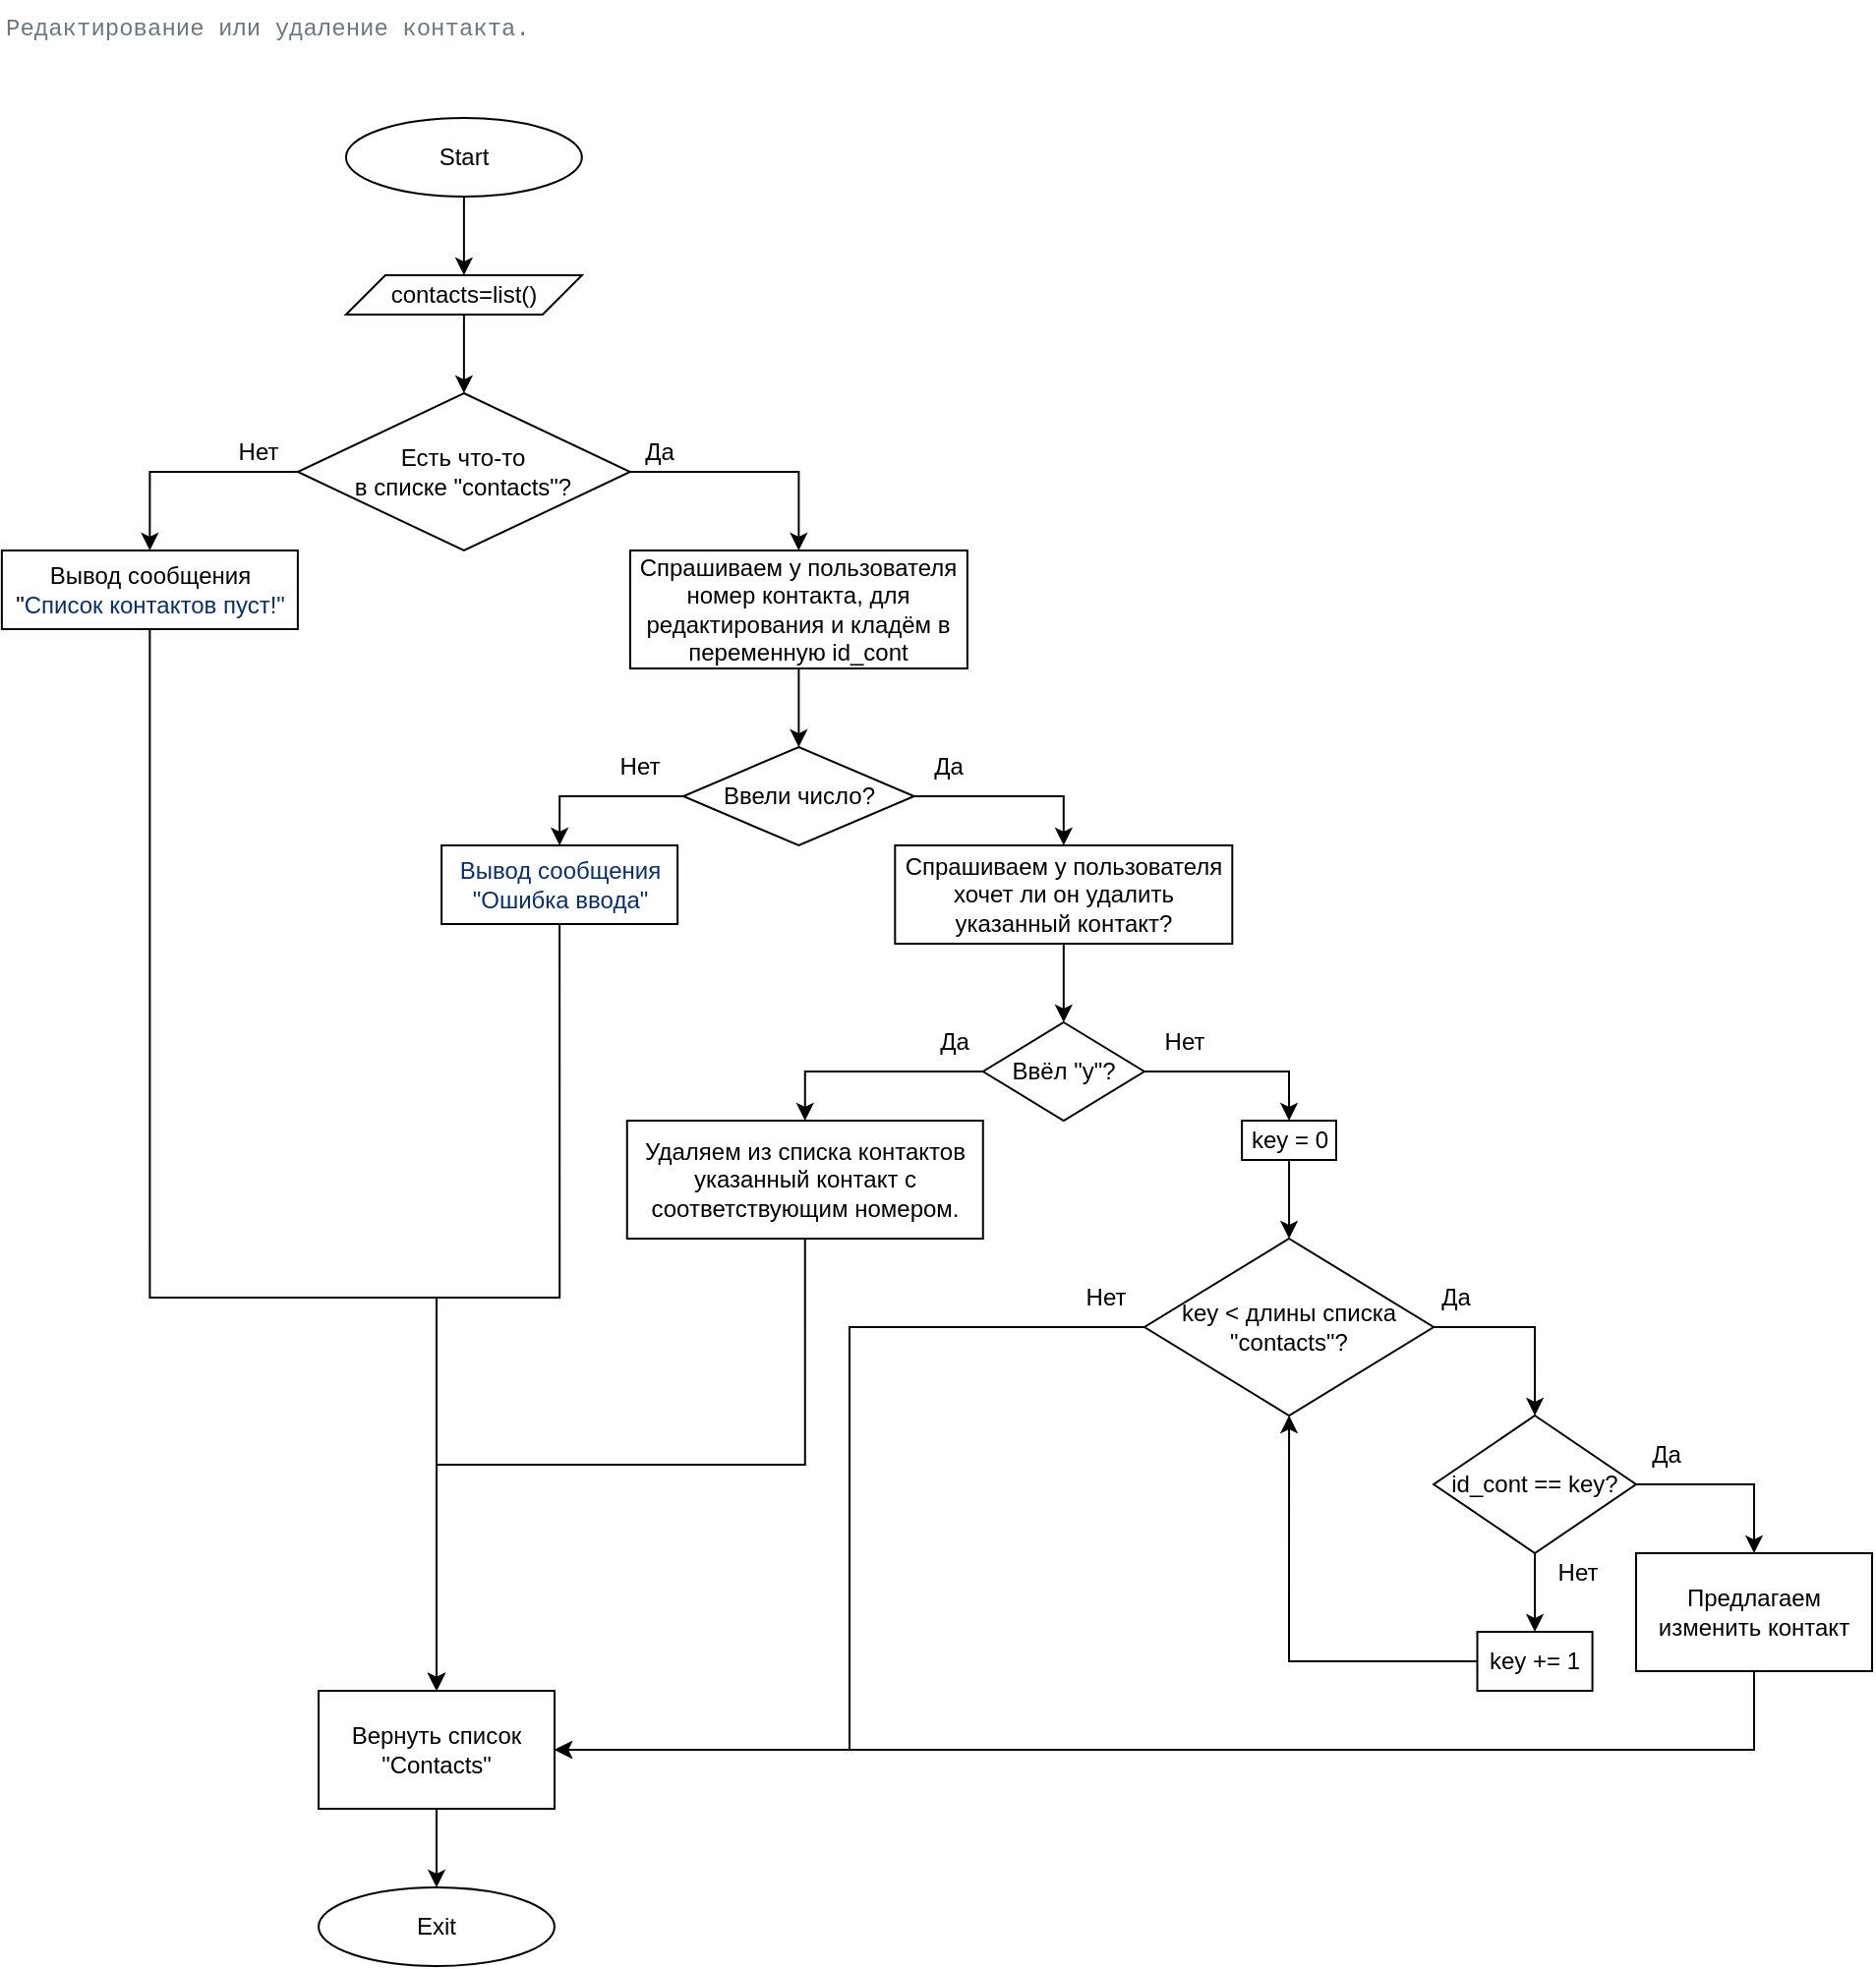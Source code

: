 <mxfile version="20.0.1" type="device"><diagram id="1knoPcnT2SIS65ti8oVg" name="Page-3"><mxGraphModel dx="1053" dy="658" grid="1" gridSize="10" guides="1" tooltips="1" connect="1" arrows="1" fold="1" page="1" pageScale="1" pageWidth="850" pageHeight="1100" math="0" shadow="0"><root><mxCell id="0"/><mxCell id="1" parent="0"/><mxCell id="I2eEhSiu7PROyknxg12q-63" value="&lt;span style=&quot;color: rgb(110, 119, 129); font-family: ui-monospace, SFMono-Regular, &amp;quot;SF Mono&amp;quot;, Menlo, Consolas, &amp;quot;Liberation Mono&amp;quot;, monospace; font-size: 12px; font-style: normal; font-variant-ligatures: normal; font-variant-caps: normal; font-weight: 400; letter-spacing: normal; orphans: 2; text-align: start; text-indent: 0px; text-transform: none; widows: 2; word-spacing: 0px; -webkit-text-stroke-width: 0px; background-color: rgb(255, 255, 255); text-decoration-thickness: initial; text-decoration-style: initial; text-decoration-color: initial; float: none; display: inline !important;&quot;&gt;&lt;span style=&quot;&quot;&gt;Редактирование или удаление контакта.&lt;/span&gt;&lt;br&gt;&lt;/span&gt;" style="text;whiteSpace=wrap;html=1;" vertex="1" parent="1"><mxGeometry x="38.94" y="30" width="480" height="30" as="geometry"/></mxCell><mxCell id="jNLmYcZJcBjrm6z32JZp-16" style="edgeStyle=orthogonalEdgeStyle;rounded=0;orthogonalLoop=1;jettySize=auto;html=1;exitX=0.5;exitY=1;exitDx=0;exitDy=0;entryX=0.5;entryY=0;entryDx=0;entryDy=0;" edge="1" parent="1" source="I2eEhSiu7PROyknxg12q-65" target="jNLmYcZJcBjrm6z32JZp-13"><mxGeometry relative="1" as="geometry"/></mxCell><mxCell id="I2eEhSiu7PROyknxg12q-65" value="Start" style="ellipse;whiteSpace=wrap;html=1;" vertex="1" parent="1"><mxGeometry x="213.94" y="90" width="120" height="40" as="geometry"/></mxCell><mxCell id="I2eEhSiu7PROyknxg12q-70" value="Exit" style="ellipse;whiteSpace=wrap;html=1;" vertex="1" parent="1"><mxGeometry x="200" y="990" width="120" height="40" as="geometry"/></mxCell><mxCell id="jNLmYcZJcBjrm6z32JZp-17" style="edgeStyle=orthogonalEdgeStyle;rounded=0;orthogonalLoop=1;jettySize=auto;html=1;exitX=0.5;exitY=1;exitDx=0;exitDy=0;entryX=0.5;entryY=0;entryDx=0;entryDy=0;" edge="1" parent="1" source="jNLmYcZJcBjrm6z32JZp-13" target="jNLmYcZJcBjrm6z32JZp-15"><mxGeometry relative="1" as="geometry"/></mxCell><mxCell id="jNLmYcZJcBjrm6z32JZp-13" value="contacts=list()" style="shape=parallelogram;perimeter=parallelogramPerimeter;whiteSpace=wrap;html=1;fixedSize=1;" vertex="1" parent="1"><mxGeometry x="213.94" y="170" width="120" height="20" as="geometry"/></mxCell><mxCell id="jNLmYcZJcBjrm6z32JZp-22" style="edgeStyle=orthogonalEdgeStyle;rounded=0;orthogonalLoop=1;jettySize=auto;html=1;exitX=0;exitY=0.5;exitDx=0;exitDy=0;entryX=0.5;entryY=0;entryDx=0;entryDy=0;" edge="1" parent="1" source="jNLmYcZJcBjrm6z32JZp-15" target="jNLmYcZJcBjrm6z32JZp-21"><mxGeometry relative="1" as="geometry"><mxPoint x="183.94" y="270" as="sourcePoint"/></mxGeometry></mxCell><mxCell id="jNLmYcZJcBjrm6z32JZp-31" style="edgeStyle=orthogonalEdgeStyle;rounded=0;orthogonalLoop=1;jettySize=auto;html=1;exitX=1;exitY=0.5;exitDx=0;exitDy=0;entryX=0.5;entryY=0;entryDx=0;entryDy=0;fontFamily=Helvetica;" edge="1" parent="1" source="jNLmYcZJcBjrm6z32JZp-15" target="jNLmYcZJcBjrm6z32JZp-30"><mxGeometry relative="1" as="geometry"/></mxCell><mxCell id="jNLmYcZJcBjrm6z32JZp-15" value="Есть что-то&lt;br&gt;в списке &quot;contacts&quot;?" style="rhombus;whiteSpace=wrap;html=1;" vertex="1" parent="1"><mxGeometry x="189.44" y="230" width="169" height="80" as="geometry"/></mxCell><mxCell id="jNLmYcZJcBjrm6z32JZp-19" value="Нет" style="text;html=1;align=center;verticalAlign=middle;resizable=0;points=[];autosize=1;strokeColor=none;fillColor=none;" vertex="1" parent="1"><mxGeometry x="149.44" y="250" width="40" height="20" as="geometry"/></mxCell><mxCell id="jNLmYcZJcBjrm6z32JZp-81" style="edgeStyle=orthogonalEdgeStyle;rounded=0;orthogonalLoop=1;jettySize=auto;html=1;exitX=0.5;exitY=1;exitDx=0;exitDy=0;fontFamily=Helvetica;entryX=0.5;entryY=0;entryDx=0;entryDy=0;" edge="1" parent="1" source="jNLmYcZJcBjrm6z32JZp-21" target="jNLmYcZJcBjrm6z32JZp-24"><mxGeometry relative="1" as="geometry"><mxPoint x="239.94" y="762" as="targetPoint"/><Array as="points"><mxPoint x="113.94" y="690"/><mxPoint x="259.94" y="690"/></Array></mxGeometry></mxCell><mxCell id="jNLmYcZJcBjrm6z32JZp-21" value="Вывод сообщения &quot;&lt;span style=&quot;color: rgb(10, 48, 105); text-align: start; background-color: rgb(255, 255, 255);&quot;&gt;Список контактов пуст!&quot;&lt;/span&gt;" style="rounded=0;whiteSpace=wrap;html=1;" vertex="1" parent="1"><mxGeometry x="38.94" y="310" width="150.5" height="40" as="geometry"/></mxCell><mxCell id="jNLmYcZJcBjrm6z32JZp-26" style="edgeStyle=orthogonalEdgeStyle;rounded=0;orthogonalLoop=1;jettySize=auto;html=1;exitX=0.5;exitY=1;exitDx=0;exitDy=0;entryX=0.5;entryY=0;entryDx=0;entryDy=0;fontFamily=Helvetica;" edge="1" parent="1" source="jNLmYcZJcBjrm6z32JZp-24" target="I2eEhSiu7PROyknxg12q-70"><mxGeometry relative="1" as="geometry"/></mxCell><mxCell id="jNLmYcZJcBjrm6z32JZp-24" value="Вернуть список &quot;Contacts&quot;" style="rounded=0;whiteSpace=wrap;html=1;fontFamily=Helvetica;" vertex="1" parent="1"><mxGeometry x="200" y="890" width="120" height="60" as="geometry"/></mxCell><mxCell id="jNLmYcZJcBjrm6z32JZp-28" value="Да" style="text;html=1;align=center;verticalAlign=middle;resizable=0;points=[];autosize=1;strokeColor=none;fillColor=none;fontFamily=Helvetica;" vertex="1" parent="1"><mxGeometry x="358.44" y="250" width="30" height="20" as="geometry"/></mxCell><mxCell id="jNLmYcZJcBjrm6z32JZp-37" style="edgeStyle=orthogonalEdgeStyle;rounded=0;orthogonalLoop=1;jettySize=auto;html=1;exitX=0.5;exitY=1;exitDx=0;exitDy=0;entryX=0.5;entryY=0;entryDx=0;entryDy=0;fontFamily=Helvetica;" edge="1" parent="1" source="jNLmYcZJcBjrm6z32JZp-30" target="jNLmYcZJcBjrm6z32JZp-32"><mxGeometry relative="1" as="geometry"/></mxCell><mxCell id="jNLmYcZJcBjrm6z32JZp-30" value="Спрашиваем у пользователя номер контакта, для редактирования и кладём в переменную id_cont" style="rounded=0;whiteSpace=wrap;html=1;fontFamily=Helvetica;" vertex="1" parent="1"><mxGeometry x="358.44" y="310" width="171.5" height="60" as="geometry"/></mxCell><mxCell id="jNLmYcZJcBjrm6z32JZp-35" style="edgeStyle=orthogonalEdgeStyle;rounded=0;orthogonalLoop=1;jettySize=auto;html=1;exitX=0;exitY=0.5;exitDx=0;exitDy=0;entryX=0.5;entryY=0;entryDx=0;entryDy=0;fontFamily=Helvetica;" edge="1" parent="1" source="jNLmYcZJcBjrm6z32JZp-32" target="jNLmYcZJcBjrm6z32JZp-34"><mxGeometry relative="1" as="geometry"/></mxCell><mxCell id="jNLmYcZJcBjrm6z32JZp-111" style="edgeStyle=orthogonalEdgeStyle;rounded=0;orthogonalLoop=1;jettySize=auto;html=1;exitX=1;exitY=0.5;exitDx=0;exitDy=0;entryX=0.5;entryY=0;entryDx=0;entryDy=0;fontFamily=Helvetica;" edge="1" parent="1" source="jNLmYcZJcBjrm6z32JZp-32" target="jNLmYcZJcBjrm6z32JZp-40"><mxGeometry relative="1" as="geometry"/></mxCell><mxCell id="jNLmYcZJcBjrm6z32JZp-32" value="Ввели число?" style="rhombus;whiteSpace=wrap;html=1;fontFamily=Helvetica;" vertex="1" parent="1"><mxGeometry x="385.5" y="410" width="117.38" height="50" as="geometry"/></mxCell><mxCell id="jNLmYcZJcBjrm6z32JZp-79" style="edgeStyle=orthogonalEdgeStyle;rounded=0;orthogonalLoop=1;jettySize=auto;html=1;exitX=0.5;exitY=1;exitDx=0;exitDy=0;entryX=0.5;entryY=0;entryDx=0;entryDy=0;fontFamily=Helvetica;" edge="1" parent="1" source="jNLmYcZJcBjrm6z32JZp-34" target="jNLmYcZJcBjrm6z32JZp-24"><mxGeometry relative="1" as="geometry"><Array as="points"><mxPoint x="322.94" y="690"/><mxPoint x="259.94" y="690"/></Array></mxGeometry></mxCell><mxCell id="jNLmYcZJcBjrm6z32JZp-34" value="&lt;span style=&quot;color: rgb(10, 48, 105); text-align: start; background-color: rgb(255, 255, 255);&quot;&gt;Вывод сообщения &quot;Ошибка ввода&quot;&lt;/span&gt;" style="rounded=0;whiteSpace=wrap;html=1;fontFamily=Helvetica;fontStyle=0" vertex="1" parent="1"><mxGeometry x="262.56" y="460" width="120" height="40" as="geometry"/></mxCell><mxCell id="jNLmYcZJcBjrm6z32JZp-36" value="Нет" style="text;html=1;align=center;verticalAlign=middle;resizable=0;points=[];autosize=1;strokeColor=none;fillColor=none;fontFamily=Helvetica;" vertex="1" parent="1"><mxGeometry x="342.56" y="410" width="40" height="20" as="geometry"/></mxCell><mxCell id="jNLmYcZJcBjrm6z32JZp-39" value="Да" style="text;html=1;align=center;verticalAlign=middle;resizable=0;points=[];autosize=1;strokeColor=none;fillColor=none;fontFamily=Helvetica;" vertex="1" parent="1"><mxGeometry x="504.94" y="410" width="30" height="20" as="geometry"/></mxCell><mxCell id="jNLmYcZJcBjrm6z32JZp-59" style="edgeStyle=orthogonalEdgeStyle;rounded=0;orthogonalLoop=1;jettySize=auto;html=1;exitX=0.5;exitY=1;exitDx=0;exitDy=0;entryX=0.5;entryY=0;entryDx=0;entryDy=0;fontFamily=Helvetica;" edge="1" parent="1" source="jNLmYcZJcBjrm6z32JZp-40" target="jNLmYcZJcBjrm6z32JZp-41"><mxGeometry relative="1" as="geometry"/></mxCell><mxCell id="jNLmYcZJcBjrm6z32JZp-40" value="Спрашиваем у пользователя хочет ли он удалить указанный контакт?" style="rounded=0;whiteSpace=wrap;html=1;fontFamily=Helvetica;" vertex="1" parent="1"><mxGeometry x="493.16" y="460" width="171.5" height="50" as="geometry"/></mxCell><mxCell id="jNLmYcZJcBjrm6z32JZp-43" style="edgeStyle=orthogonalEdgeStyle;rounded=0;orthogonalLoop=1;jettySize=auto;html=1;exitX=0;exitY=0.5;exitDx=0;exitDy=0;fontFamily=Helvetica;entryX=0.5;entryY=0;entryDx=0;entryDy=0;" edge="1" parent="1" source="jNLmYcZJcBjrm6z32JZp-41" target="jNLmYcZJcBjrm6z32JZp-45"><mxGeometry relative="1" as="geometry"><mxPoint x="494.44" y="605" as="targetPoint"/></mxGeometry></mxCell><mxCell id="jNLmYcZJcBjrm6z32JZp-83" style="edgeStyle=orthogonalEdgeStyle;rounded=0;orthogonalLoop=1;jettySize=auto;html=1;exitX=1;exitY=0.5;exitDx=0;exitDy=0;entryX=0.5;entryY=0;entryDx=0;entryDy=0;fontFamily=Helvetica;" edge="1" parent="1" source="jNLmYcZJcBjrm6z32JZp-41" target="jNLmYcZJcBjrm6z32JZp-82"><mxGeometry relative="1" as="geometry"/></mxCell><mxCell id="jNLmYcZJcBjrm6z32JZp-41" value="Ввёл &quot;y&quot;?" style="rhombus;whiteSpace=wrap;html=1;fontFamily=Helvetica;" vertex="1" parent="1"><mxGeometry x="537.88" y="550" width="82.06" height="50" as="geometry"/></mxCell><mxCell id="jNLmYcZJcBjrm6z32JZp-44" value="Да" style="text;html=1;align=center;verticalAlign=middle;resizable=0;points=[];autosize=1;strokeColor=none;fillColor=none;fontFamily=Helvetica;" vertex="1" parent="1"><mxGeometry x="507.88" y="550" width="30" height="20" as="geometry"/></mxCell><mxCell id="jNLmYcZJcBjrm6z32JZp-80" style="edgeStyle=orthogonalEdgeStyle;rounded=0;orthogonalLoop=1;jettySize=auto;html=1;exitX=0.5;exitY=1;exitDx=0;exitDy=0;fontFamily=Helvetica;entryX=0.5;entryY=0;entryDx=0;entryDy=0;" edge="1" parent="1" source="jNLmYcZJcBjrm6z32JZp-45" target="jNLmYcZJcBjrm6z32JZp-24"><mxGeometry relative="1" as="geometry"><mxPoint x="409.94" y="770" as="targetPoint"/></mxGeometry></mxCell><mxCell id="jNLmYcZJcBjrm6z32JZp-45" value="Удаляем из списка контактов указанный контакт с соответствующим номером." style="rounded=0;whiteSpace=wrap;html=1;fontFamily=Helvetica;" vertex="1" parent="1"><mxGeometry x="356.88" y="600" width="181" height="60" as="geometry"/></mxCell><mxCell id="jNLmYcZJcBjrm6z32JZp-49" value="Нет" style="text;html=1;align=center;verticalAlign=middle;resizable=0;points=[];autosize=1;strokeColor=none;fillColor=none;fontFamily=Helvetica;" vertex="1" parent="1"><mxGeometry x="619.94" y="550" width="40" height="20" as="geometry"/></mxCell><mxCell id="jNLmYcZJcBjrm6z32JZp-84" style="edgeStyle=orthogonalEdgeStyle;rounded=0;orthogonalLoop=1;jettySize=auto;html=1;exitX=0.5;exitY=1;exitDx=0;exitDy=0;fontFamily=Helvetica;entryX=0.5;entryY=0;entryDx=0;entryDy=0;" edge="1" parent="1" source="jNLmYcZJcBjrm6z32JZp-82" target="jNLmYcZJcBjrm6z32JZp-85"><mxGeometry relative="1" as="geometry"><mxPoint x="622.94" y="720" as="targetPoint"/></mxGeometry></mxCell><mxCell id="jNLmYcZJcBjrm6z32JZp-82" value="key = 0" style="rounded=0;whiteSpace=wrap;html=1;fontFamily=Helvetica;" vertex="1" parent="1"><mxGeometry x="669.56" y="600" width="47.94" height="20" as="geometry"/></mxCell><mxCell id="jNLmYcZJcBjrm6z32JZp-86" style="edgeStyle=orthogonalEdgeStyle;rounded=0;orthogonalLoop=1;jettySize=auto;html=1;exitX=1;exitY=0.5;exitDx=0;exitDy=0;fontFamily=Helvetica;entryX=0.5;entryY=0;entryDx=0;entryDy=0;" edge="1" parent="1" source="jNLmYcZJcBjrm6z32JZp-85" target="jNLmYcZJcBjrm6z32JZp-88"><mxGeometry relative="1" as="geometry"><mxPoint x="739.94" y="765" as="targetPoint"/></mxGeometry></mxCell><mxCell id="jNLmYcZJcBjrm6z32JZp-99" style="edgeStyle=orthogonalEdgeStyle;rounded=0;orthogonalLoop=1;jettySize=auto;html=1;exitX=0;exitY=0.5;exitDx=0;exitDy=0;entryX=1;entryY=0.5;entryDx=0;entryDy=0;fontFamily=Helvetica;" edge="1" parent="1" source="jNLmYcZJcBjrm6z32JZp-85" target="jNLmYcZJcBjrm6z32JZp-24"><mxGeometry relative="1" as="geometry"/></mxCell><mxCell id="jNLmYcZJcBjrm6z32JZp-85" value="key &amp;lt; длины списка &quot;contacts&quot;?" style="rhombus;whiteSpace=wrap;html=1;fontFamily=Helvetica;" vertex="1" parent="1"><mxGeometry x="620.0" y="660" width="147.06" height="90" as="geometry"/></mxCell><mxCell id="jNLmYcZJcBjrm6z32JZp-87" value="Да" style="text;html=1;align=center;verticalAlign=middle;resizable=0;points=[];autosize=1;strokeColor=none;fillColor=none;fontFamily=Helvetica;" vertex="1" parent="1"><mxGeometry x="763.48" y="680" width="30" height="20" as="geometry"/></mxCell><mxCell id="jNLmYcZJcBjrm6z32JZp-89" style="edgeStyle=orthogonalEdgeStyle;rounded=0;orthogonalLoop=1;jettySize=auto;html=1;exitX=1;exitY=0.5;exitDx=0;exitDy=0;fontFamily=Helvetica;entryX=0.5;entryY=0;entryDx=0;entryDy=0;" edge="1" parent="1" source="jNLmYcZJcBjrm6z32JZp-88" target="jNLmYcZJcBjrm6z32JZp-90"><mxGeometry relative="1" as="geometry"><mxPoint x="839.94" y="900" as="targetPoint"/></mxGeometry></mxCell><mxCell id="jNLmYcZJcBjrm6z32JZp-103" style="edgeStyle=orthogonalEdgeStyle;rounded=0;orthogonalLoop=1;jettySize=auto;html=1;exitX=0.5;exitY=1;exitDx=0;exitDy=0;entryX=0.5;entryY=0;entryDx=0;entryDy=0;fontFamily=Helvetica;" edge="1" parent="1" source="jNLmYcZJcBjrm6z32JZp-88" target="jNLmYcZJcBjrm6z32JZp-102"><mxGeometry relative="1" as="geometry"/></mxCell><mxCell id="jNLmYcZJcBjrm6z32JZp-88" value="id_cont == key?" style="rhombus;whiteSpace=wrap;html=1;fontFamily=Helvetica;" vertex="1" parent="1"><mxGeometry x="767.06" y="750" width="102.94" height="70" as="geometry"/></mxCell><mxCell id="jNLmYcZJcBjrm6z32JZp-110" style="edgeStyle=orthogonalEdgeStyle;rounded=0;orthogonalLoop=1;jettySize=auto;html=1;exitX=0.5;exitY=1;exitDx=0;exitDy=0;entryX=1;entryY=0.5;entryDx=0;entryDy=0;fontFamily=Helvetica;" edge="1" parent="1" source="jNLmYcZJcBjrm6z32JZp-90" target="jNLmYcZJcBjrm6z32JZp-24"><mxGeometry relative="1" as="geometry"/></mxCell><mxCell id="jNLmYcZJcBjrm6z32JZp-90" value="Предлагаем изменить контакт" style="rounded=0;whiteSpace=wrap;html=1;fontFamily=Helvetica;" vertex="1" parent="1"><mxGeometry x="870" y="820" width="120" height="60" as="geometry"/></mxCell><mxCell id="jNLmYcZJcBjrm6z32JZp-93" value="Да" style="text;html=1;align=center;verticalAlign=middle;resizable=0;points=[];autosize=1;strokeColor=none;fillColor=none;fontFamily=Helvetica;" vertex="1" parent="1"><mxGeometry x="870.0" y="760" width="30" height="20" as="geometry"/></mxCell><mxCell id="jNLmYcZJcBjrm6z32JZp-94" value="Нет" style="text;html=1;align=center;verticalAlign=middle;resizable=0;points=[];autosize=1;strokeColor=none;fillColor=none;fontFamily=Helvetica;" vertex="1" parent="1"><mxGeometry x="820" y="820" width="40" height="20" as="geometry"/></mxCell><mxCell id="jNLmYcZJcBjrm6z32JZp-97" style="edgeStyle=orthogonalEdgeStyle;rounded=0;orthogonalLoop=1;jettySize=auto;html=1;exitX=0.5;exitY=1;exitDx=0;exitDy=0;fontFamily=Helvetica;" edge="1" parent="1"><mxGeometry relative="1" as="geometry"><mxPoint x="889.94" y="1010" as="sourcePoint"/><mxPoint x="889.94" y="1010" as="targetPoint"/></mxGeometry></mxCell><mxCell id="jNLmYcZJcBjrm6z32JZp-104" style="edgeStyle=orthogonalEdgeStyle;rounded=0;orthogonalLoop=1;jettySize=auto;html=1;exitX=0;exitY=0.5;exitDx=0;exitDy=0;entryX=0.5;entryY=1;entryDx=0;entryDy=0;fontFamily=Helvetica;" edge="1" parent="1" source="jNLmYcZJcBjrm6z32JZp-102" target="jNLmYcZJcBjrm6z32JZp-85"><mxGeometry relative="1" as="geometry"/></mxCell><mxCell id="jNLmYcZJcBjrm6z32JZp-102" value="key += 1" style="rounded=0;whiteSpace=wrap;html=1;fontFamily=Helvetica;" vertex="1" parent="1"><mxGeometry x="789.26" y="860" width="58.53" height="30" as="geometry"/></mxCell><mxCell id="jNLmYcZJcBjrm6z32JZp-108" value="Нет" style="text;html=1;align=center;verticalAlign=middle;resizable=0;points=[];autosize=1;strokeColor=none;fillColor=none;fontFamily=Helvetica;" vertex="1" parent="1"><mxGeometry x="580.0" y="680" width="40" height="20" as="geometry"/></mxCell></root></mxGraphModel></diagram></mxfile>
